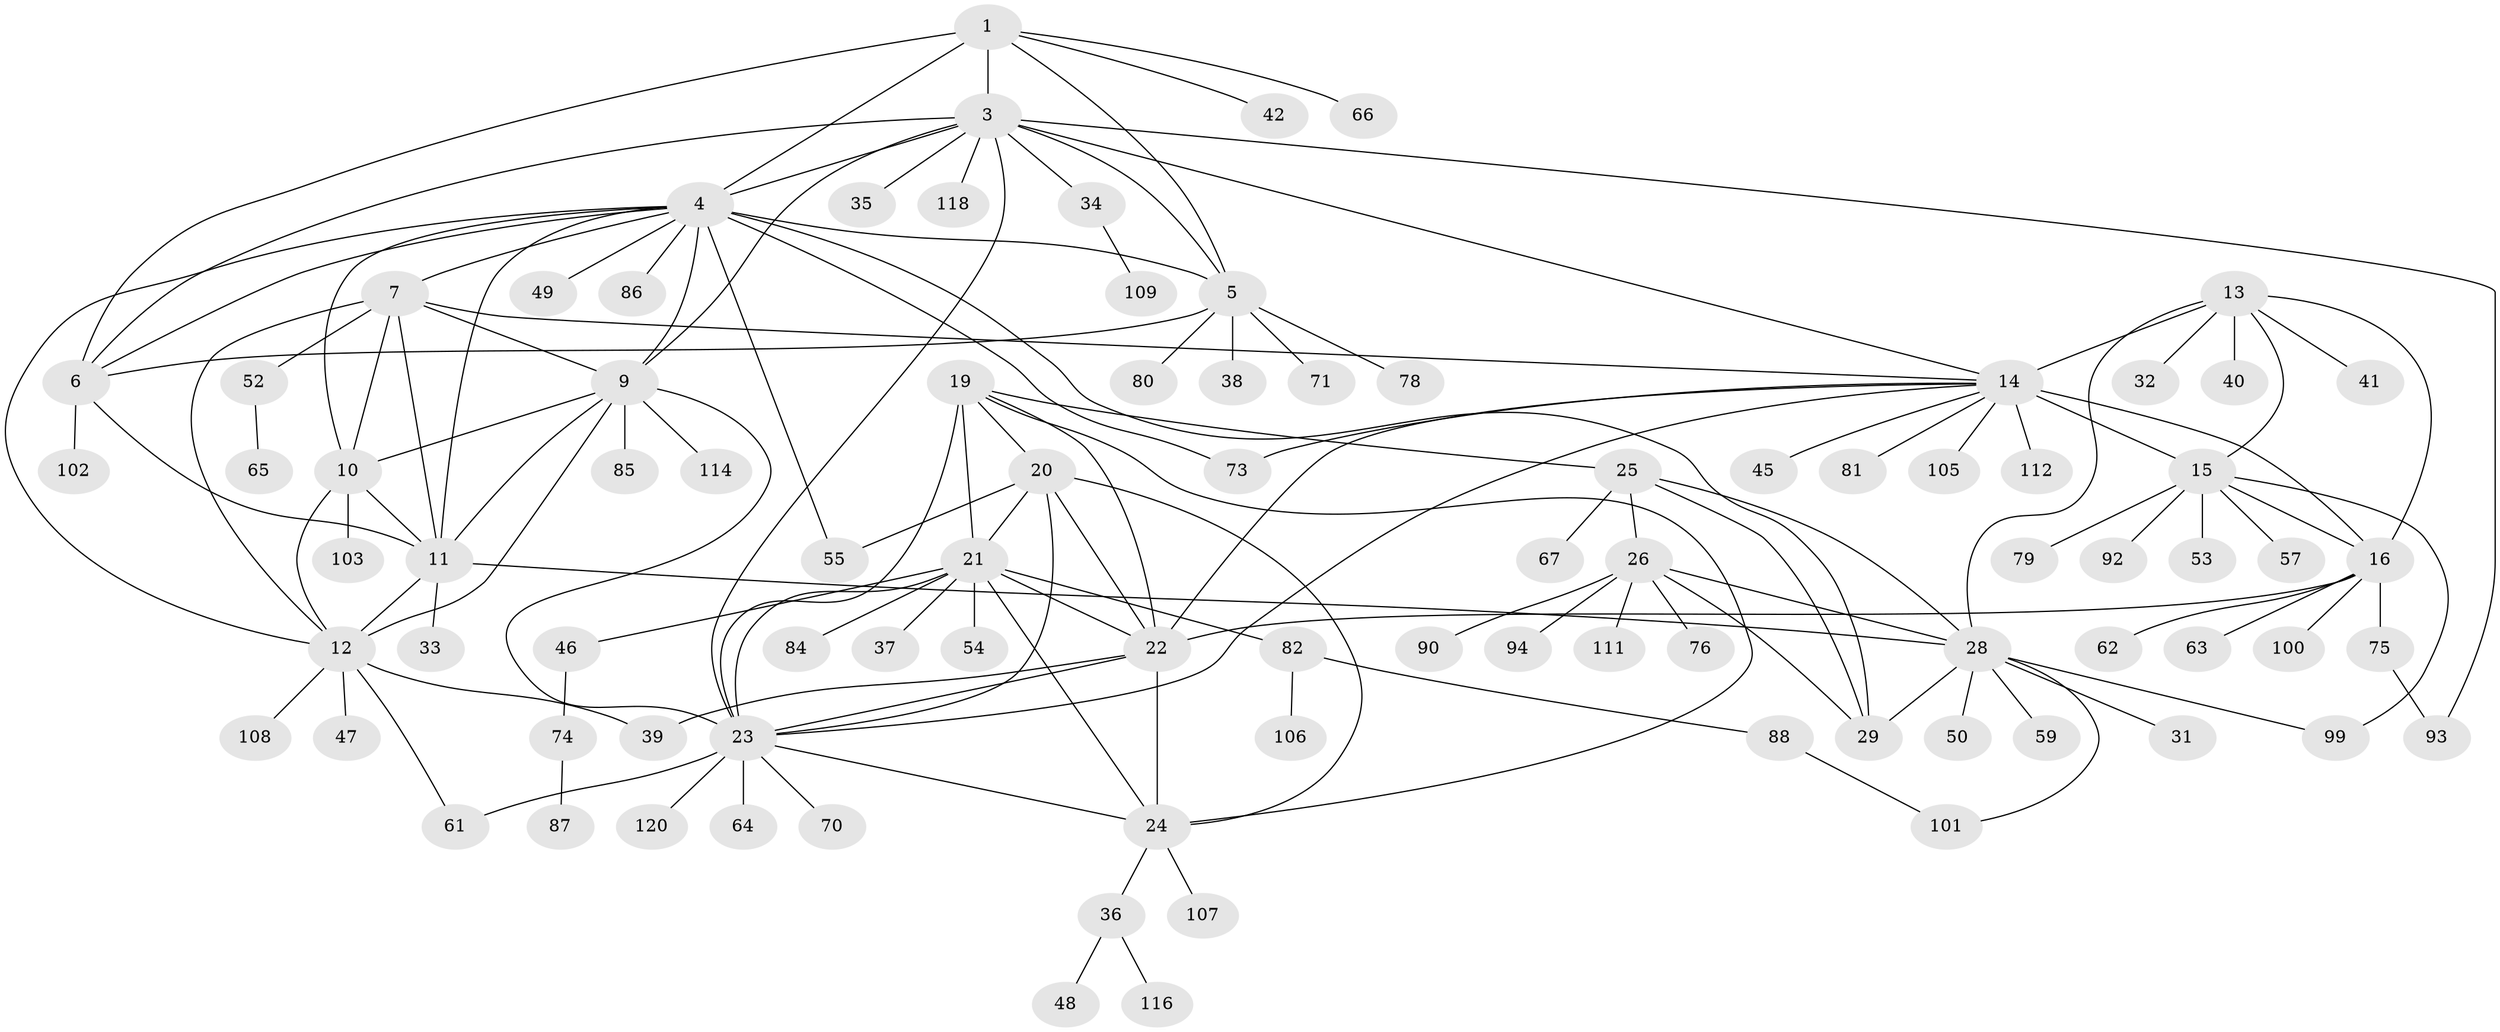 // Generated by graph-tools (version 1.1) at 2025/24/03/03/25 07:24:12]
// undirected, 91 vertices, 139 edges
graph export_dot {
graph [start="1"]
  node [color=gray90,style=filled];
  1 [super="+2"];
  3 [super="+56"];
  4 [super="+8"];
  5 [super="+43"];
  6 [super="+117"];
  7;
  9 [super="+98"];
  10 [super="+119"];
  11 [super="+68"];
  12 [super="+51"];
  13 [super="+91"];
  14 [super="+18"];
  15 [super="+17"];
  16 [super="+69"];
  19;
  20 [super="+60"];
  21 [super="+110"];
  22 [super="+77"];
  23 [super="+72"];
  24 [super="+58"];
  25 [super="+27"];
  26 [super="+44"];
  28 [super="+30"];
  29;
  31;
  32;
  33 [super="+113"];
  34;
  35 [super="+83"];
  36 [super="+96"];
  37;
  38 [super="+104"];
  39;
  40;
  41;
  42;
  45 [super="+97"];
  46;
  47;
  48;
  49;
  50;
  52;
  53;
  54;
  55;
  57;
  59;
  61;
  62;
  63;
  64;
  65;
  66;
  67;
  70;
  71;
  73;
  74;
  75;
  76;
  78;
  79;
  80;
  81;
  82 [super="+89"];
  84;
  85;
  86;
  87 [super="+95"];
  88;
  90;
  92;
  93;
  94;
  99;
  100;
  101;
  102;
  103;
  105;
  106;
  107;
  108;
  109;
  111 [super="+115"];
  112;
  114;
  116;
  118;
  120;
  1 -- 3 [weight=2];
  1 -- 4 [weight=2];
  1 -- 5 [weight=2];
  1 -- 6 [weight=2];
  1 -- 42;
  1 -- 66;
  3 -- 4;
  3 -- 5;
  3 -- 6;
  3 -- 23;
  3 -- 34;
  3 -- 35;
  3 -- 93;
  3 -- 118;
  3 -- 14;
  3 -- 9;
  4 -- 5;
  4 -- 6;
  4 -- 29;
  4 -- 55;
  4 -- 73;
  4 -- 7;
  4 -- 9;
  4 -- 10;
  4 -- 11;
  4 -- 12;
  4 -- 49;
  4 -- 86;
  5 -- 6;
  5 -- 38;
  5 -- 71;
  5 -- 80;
  5 -- 78;
  6 -- 102;
  6 -- 11;
  7 -- 9;
  7 -- 10;
  7 -- 11;
  7 -- 12;
  7 -- 52;
  7 -- 14;
  9 -- 10;
  9 -- 11;
  9 -- 12;
  9 -- 23;
  9 -- 85;
  9 -- 114;
  10 -- 11;
  10 -- 12;
  10 -- 103;
  11 -- 12;
  11 -- 33;
  11 -- 28;
  12 -- 39;
  12 -- 47;
  12 -- 61;
  12 -- 108;
  13 -- 14 [weight=2];
  13 -- 15 [weight=2];
  13 -- 16;
  13 -- 28;
  13 -- 32;
  13 -- 40;
  13 -- 41;
  14 -- 15 [weight=4];
  14 -- 16 [weight=2];
  14 -- 45;
  14 -- 105;
  14 -- 73;
  14 -- 112;
  14 -- 81;
  14 -- 22;
  14 -- 23;
  15 -- 16 [weight=2];
  15 -- 53;
  15 -- 92;
  15 -- 99;
  15 -- 79;
  15 -- 57;
  16 -- 62;
  16 -- 63;
  16 -- 75;
  16 -- 100;
  16 -- 22;
  19 -- 20;
  19 -- 21;
  19 -- 22;
  19 -- 23;
  19 -- 24;
  19 -- 25;
  20 -- 21;
  20 -- 22;
  20 -- 23;
  20 -- 24;
  20 -- 55;
  21 -- 22;
  21 -- 23;
  21 -- 24;
  21 -- 37;
  21 -- 46;
  21 -- 54;
  21 -- 82;
  21 -- 84;
  22 -- 23;
  22 -- 24;
  22 -- 39;
  23 -- 24;
  23 -- 61;
  23 -- 64;
  23 -- 70;
  23 -- 120;
  24 -- 36;
  24 -- 107;
  25 -- 26 [weight=2];
  25 -- 28 [weight=4];
  25 -- 29 [weight=2];
  25 -- 67;
  26 -- 28 [weight=2];
  26 -- 29;
  26 -- 94;
  26 -- 111;
  26 -- 76;
  26 -- 90;
  28 -- 29 [weight=2];
  28 -- 31;
  28 -- 99;
  28 -- 101;
  28 -- 50;
  28 -- 59;
  34 -- 109;
  36 -- 48;
  36 -- 116;
  46 -- 74;
  52 -- 65;
  74 -- 87;
  75 -- 93;
  82 -- 88;
  82 -- 106;
  88 -- 101;
}
